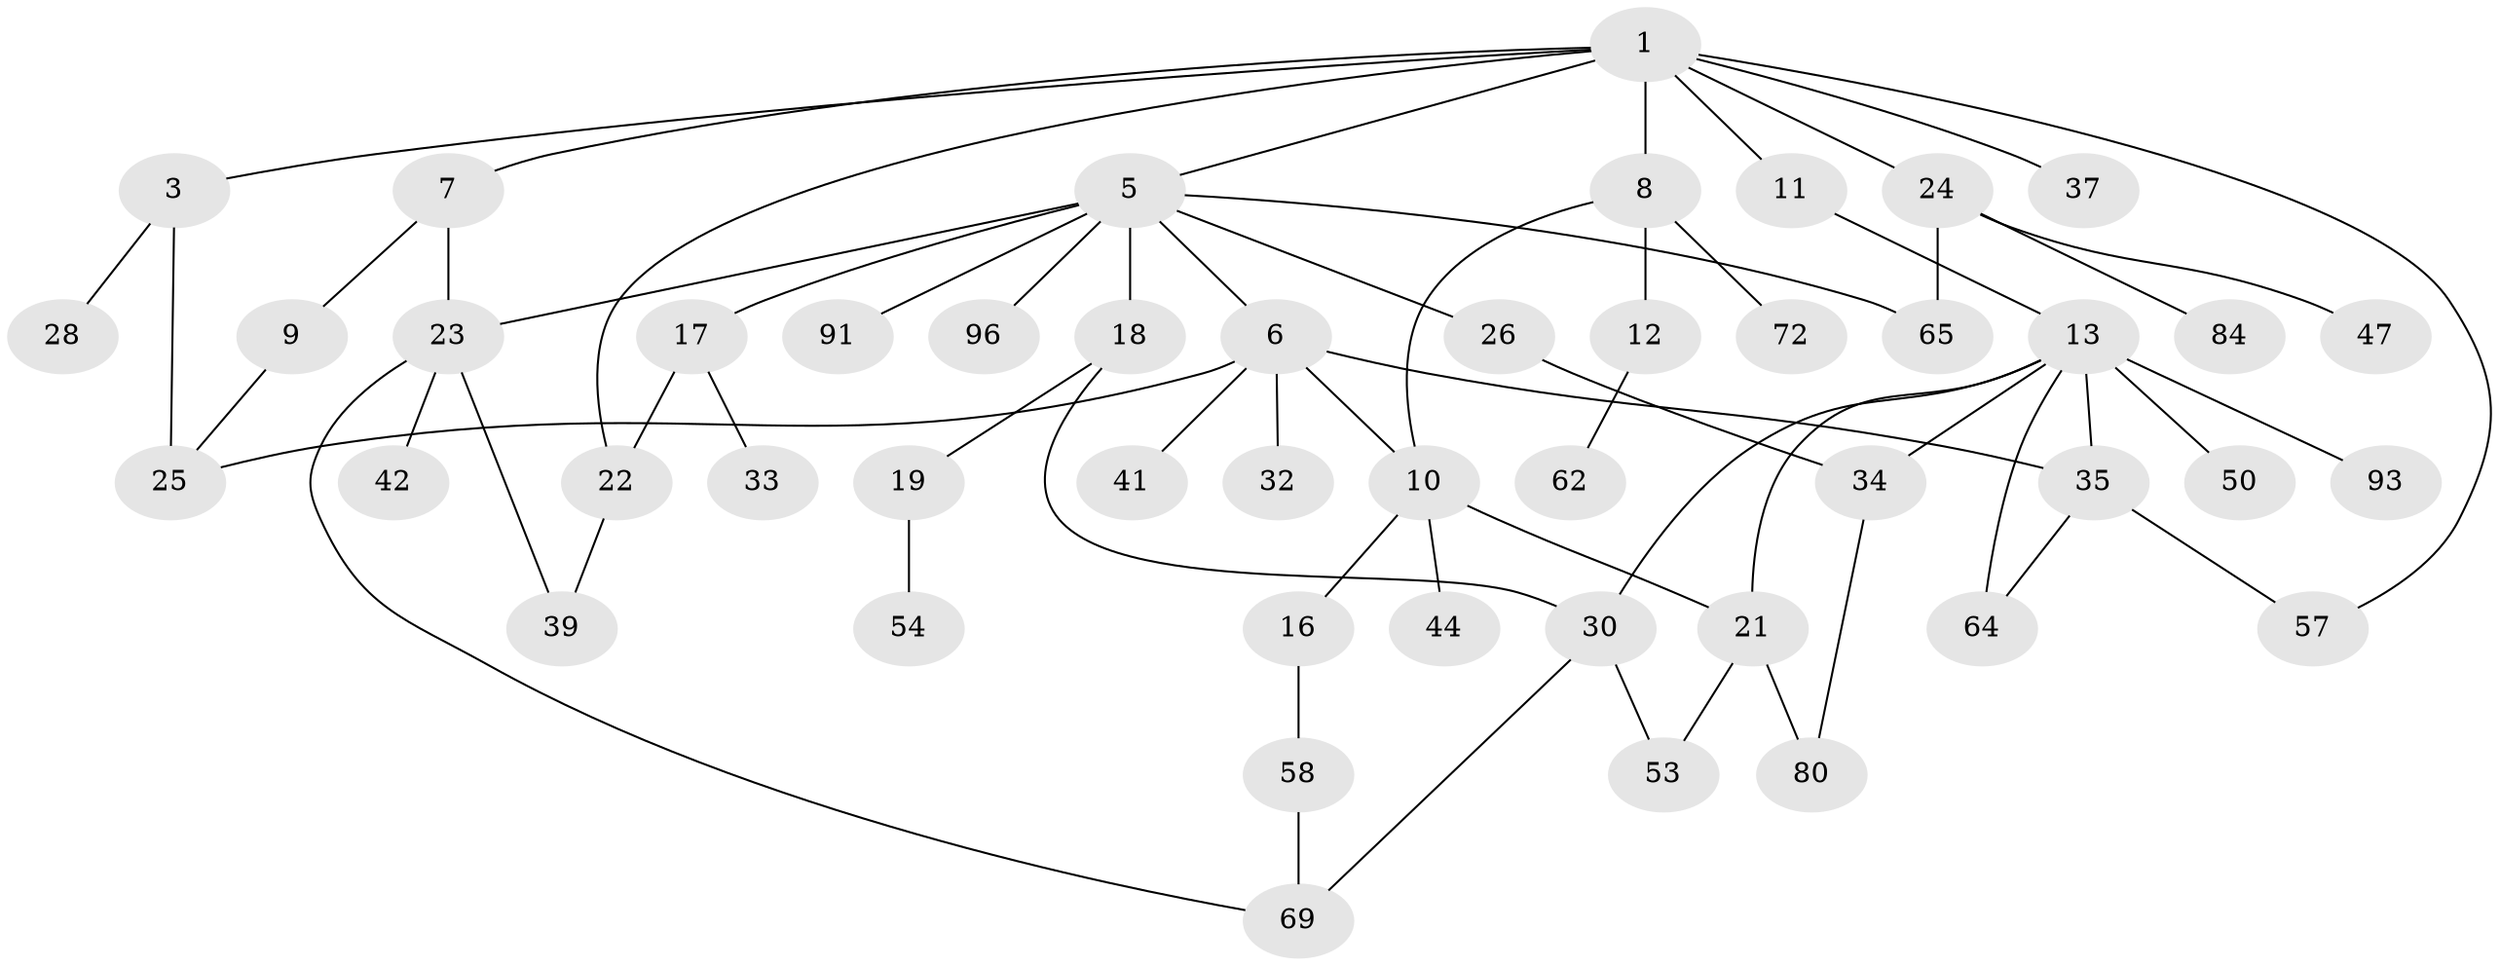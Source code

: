// original degree distribution, {6: 0.03125, 3: 0.15625, 8: 0.010416666666666666, 4: 0.11458333333333333, 2: 0.34375, 5: 0.041666666666666664, 1: 0.3020833333333333}
// Generated by graph-tools (version 1.1) at 2025/13/03/09/25 04:13:29]
// undirected, 48 vertices, 64 edges
graph export_dot {
graph [start="1"]
  node [color=gray90,style=filled];
  1 [super="+4+2"];
  3;
  5 [super="+14"];
  6 [super="+20"];
  7;
  8;
  9;
  10 [super="+31+49"];
  11;
  12 [super="+75"];
  13 [super="+15+36"];
  16;
  17 [super="+27+29"];
  18 [super="+56"];
  19;
  21 [super="+46"];
  22;
  23 [super="+40+63"];
  24;
  25 [super="+74+77"];
  26;
  28;
  30 [super="+81+38"];
  32 [super="+60"];
  33;
  34 [super="+45+82"];
  35 [super="+43"];
  37;
  39 [super="+78"];
  41;
  42;
  44;
  47 [super="+68+76+61"];
  50 [super="+70"];
  53;
  54;
  57 [super="+88"];
  58;
  62;
  64;
  65;
  69 [super="+89"];
  72;
  80 [super="+94"];
  84;
  91;
  93;
  96;
  1 -- 3;
  1 -- 8;
  1 -- 11;
  1 -- 57;
  1 -- 24;
  1 -- 5;
  1 -- 37;
  1 -- 22;
  1 -- 7;
  3 -- 28;
  3 -- 25;
  5 -- 6;
  5 -- 17;
  5 -- 18;
  5 -- 26;
  5 -- 91;
  5 -- 65;
  5 -- 96;
  5 -- 23;
  6 -- 10 [weight=2];
  6 -- 35 [weight=2];
  6 -- 32;
  6 -- 41;
  6 -- 25;
  7 -- 9;
  7 -- 23;
  8 -- 12;
  8 -- 72;
  8 -- 10;
  9 -- 25;
  10 -- 16;
  10 -- 21;
  10 -- 44;
  11 -- 13;
  12 -- 62;
  13 -- 93;
  13 -- 64;
  13 -- 35;
  13 -- 30;
  13 -- 50;
  13 -- 21;
  13 -- 34;
  16 -- 58;
  17 -- 33;
  17 -- 22;
  18 -- 19;
  18 -- 30;
  19 -- 54;
  21 -- 80;
  21 -- 53;
  22 -- 39;
  23 -- 42;
  23 -- 69;
  23 -- 39;
  24 -- 47;
  24 -- 65;
  24 -- 84;
  26 -- 34;
  30 -- 53;
  30 -- 69;
  34 -- 80;
  35 -- 57;
  35 -- 64;
  58 -- 69;
}
